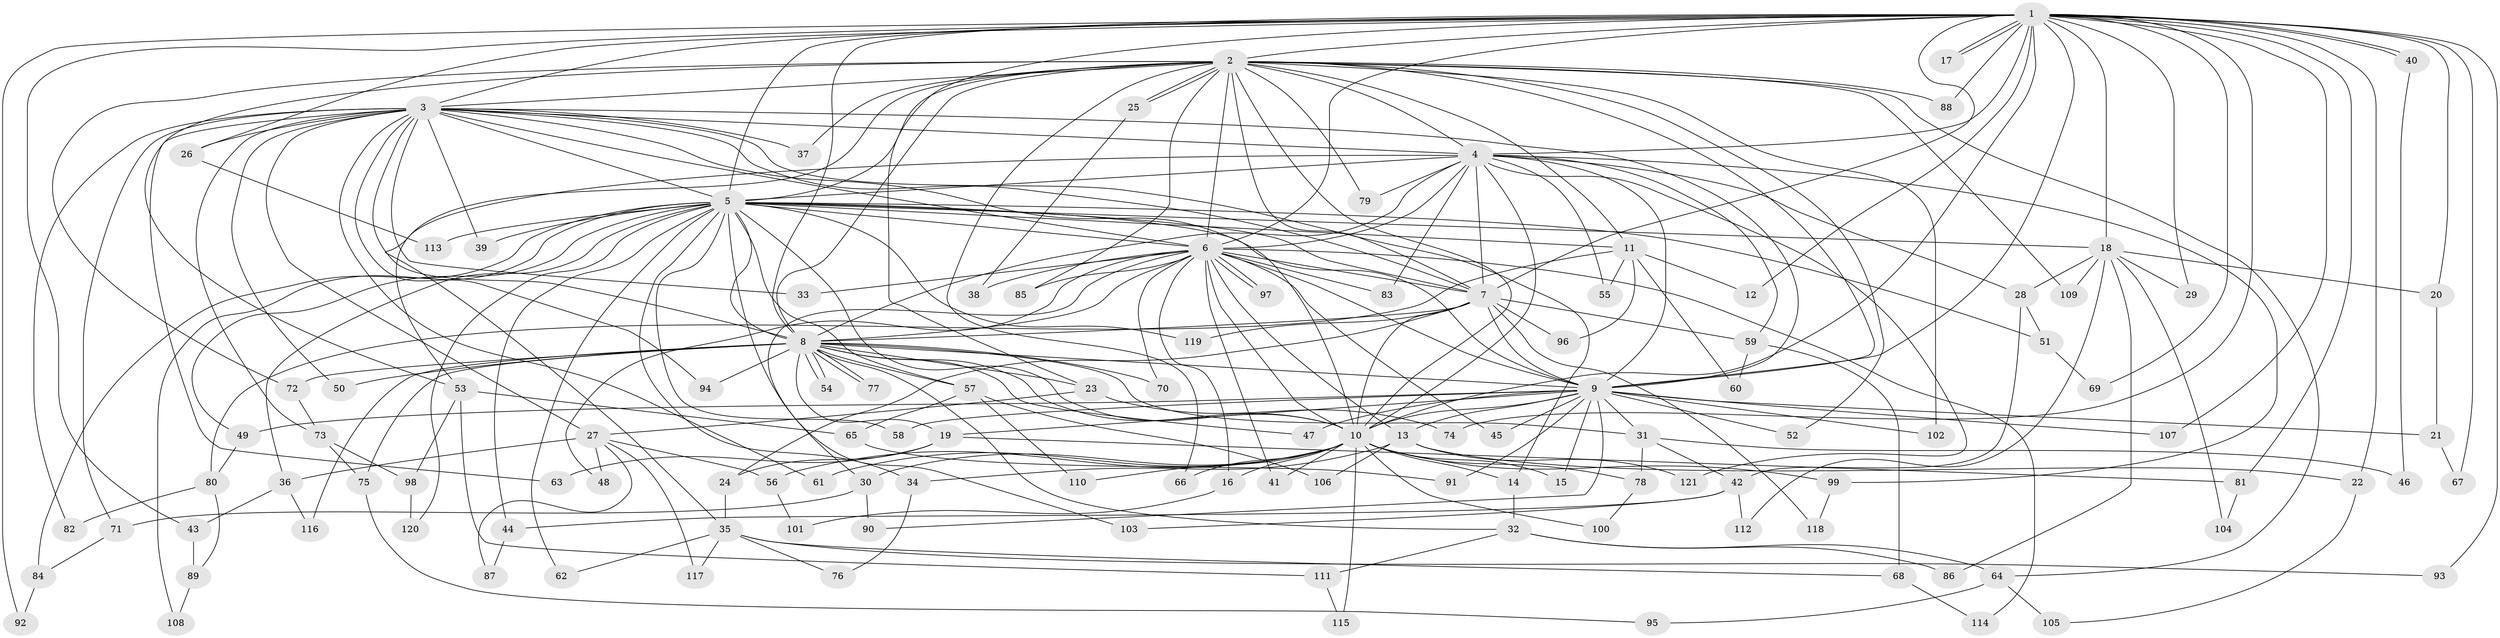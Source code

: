 // Generated by graph-tools (version 1.1) at 2025/35/03/09/25 02:35:06]
// undirected, 121 vertices, 267 edges
graph export_dot {
graph [start="1"]
  node [color=gray90,style=filled];
  1;
  2;
  3;
  4;
  5;
  6;
  7;
  8;
  9;
  10;
  11;
  12;
  13;
  14;
  15;
  16;
  17;
  18;
  19;
  20;
  21;
  22;
  23;
  24;
  25;
  26;
  27;
  28;
  29;
  30;
  31;
  32;
  33;
  34;
  35;
  36;
  37;
  38;
  39;
  40;
  41;
  42;
  43;
  44;
  45;
  46;
  47;
  48;
  49;
  50;
  51;
  52;
  53;
  54;
  55;
  56;
  57;
  58;
  59;
  60;
  61;
  62;
  63;
  64;
  65;
  66;
  67;
  68;
  69;
  70;
  71;
  72;
  73;
  74;
  75;
  76;
  77;
  78;
  79;
  80;
  81;
  82;
  83;
  84;
  85;
  86;
  87;
  88;
  89;
  90;
  91;
  92;
  93;
  94;
  95;
  96;
  97;
  98;
  99;
  100;
  101;
  102;
  103;
  104;
  105;
  106;
  107;
  108;
  109;
  110;
  111;
  112;
  113;
  114;
  115;
  116;
  117;
  118;
  119;
  120;
  121;
  1 -- 2;
  1 -- 3;
  1 -- 4;
  1 -- 5;
  1 -- 6;
  1 -- 7;
  1 -- 8;
  1 -- 9;
  1 -- 10;
  1 -- 12;
  1 -- 17;
  1 -- 17;
  1 -- 18;
  1 -- 20;
  1 -- 22;
  1 -- 23;
  1 -- 26;
  1 -- 29;
  1 -- 40;
  1 -- 40;
  1 -- 43;
  1 -- 67;
  1 -- 69;
  1 -- 74;
  1 -- 81;
  1 -- 88;
  1 -- 92;
  1 -- 93;
  1 -- 107;
  2 -- 3;
  2 -- 4;
  2 -- 5;
  2 -- 6;
  2 -- 7;
  2 -- 8;
  2 -- 9;
  2 -- 10;
  2 -- 11;
  2 -- 25;
  2 -- 25;
  2 -- 35;
  2 -- 37;
  2 -- 52;
  2 -- 53;
  2 -- 64;
  2 -- 66;
  2 -- 72;
  2 -- 79;
  2 -- 85;
  2 -- 88;
  2 -- 102;
  2 -- 109;
  3 -- 4;
  3 -- 5;
  3 -- 6;
  3 -- 7;
  3 -- 8;
  3 -- 9;
  3 -- 10;
  3 -- 14;
  3 -- 26;
  3 -- 27;
  3 -- 33;
  3 -- 37;
  3 -- 39;
  3 -- 50;
  3 -- 61;
  3 -- 63;
  3 -- 71;
  3 -- 73;
  3 -- 82;
  3 -- 94;
  4 -- 5;
  4 -- 6;
  4 -- 7;
  4 -- 8;
  4 -- 9;
  4 -- 10;
  4 -- 28;
  4 -- 53;
  4 -- 55;
  4 -- 59;
  4 -- 79;
  4 -- 83;
  4 -- 99;
  4 -- 121;
  5 -- 6;
  5 -- 7;
  5 -- 8;
  5 -- 9;
  5 -- 10;
  5 -- 11;
  5 -- 18;
  5 -- 34;
  5 -- 36;
  5 -- 39;
  5 -- 44;
  5 -- 49;
  5 -- 51;
  5 -- 57;
  5 -- 58;
  5 -- 62;
  5 -- 84;
  5 -- 103;
  5 -- 108;
  5 -- 113;
  5 -- 119;
  5 -- 120;
  6 -- 7;
  6 -- 8;
  6 -- 9;
  6 -- 10;
  6 -- 13;
  6 -- 16;
  6 -- 30;
  6 -- 33;
  6 -- 38;
  6 -- 41;
  6 -- 45;
  6 -- 48;
  6 -- 70;
  6 -- 83;
  6 -- 85;
  6 -- 97;
  6 -- 97;
  6 -- 114;
  7 -- 8;
  7 -- 9;
  7 -- 10;
  7 -- 24;
  7 -- 59;
  7 -- 96;
  7 -- 118;
  7 -- 119;
  8 -- 9;
  8 -- 10;
  8 -- 19;
  8 -- 23;
  8 -- 31;
  8 -- 32;
  8 -- 47;
  8 -- 50;
  8 -- 54;
  8 -- 54;
  8 -- 57;
  8 -- 70;
  8 -- 72;
  8 -- 75;
  8 -- 77;
  8 -- 77;
  8 -- 94;
  8 -- 116;
  9 -- 10;
  9 -- 13;
  9 -- 15;
  9 -- 19;
  9 -- 21;
  9 -- 31;
  9 -- 45;
  9 -- 47;
  9 -- 49;
  9 -- 52;
  9 -- 58;
  9 -- 90;
  9 -- 91;
  9 -- 102;
  9 -- 107;
  10 -- 14;
  10 -- 15;
  10 -- 16;
  10 -- 30;
  10 -- 41;
  10 -- 56;
  10 -- 61;
  10 -- 66;
  10 -- 78;
  10 -- 99;
  10 -- 100;
  10 -- 110;
  10 -- 115;
  11 -- 12;
  11 -- 55;
  11 -- 60;
  11 -- 80;
  11 -- 96;
  13 -- 22;
  13 -- 34;
  13 -- 106;
  13 -- 121;
  14 -- 32;
  16 -- 101;
  18 -- 20;
  18 -- 28;
  18 -- 29;
  18 -- 86;
  18 -- 104;
  18 -- 109;
  18 -- 112;
  19 -- 24;
  19 -- 63;
  19 -- 81;
  20 -- 21;
  21 -- 67;
  22 -- 105;
  23 -- 27;
  23 -- 74;
  24 -- 35;
  25 -- 38;
  26 -- 113;
  27 -- 36;
  27 -- 48;
  27 -- 56;
  27 -- 87;
  27 -- 117;
  28 -- 42;
  28 -- 51;
  30 -- 71;
  30 -- 90;
  31 -- 42;
  31 -- 46;
  31 -- 78;
  32 -- 64;
  32 -- 86;
  32 -- 111;
  34 -- 76;
  35 -- 62;
  35 -- 68;
  35 -- 76;
  35 -- 93;
  35 -- 117;
  36 -- 43;
  36 -- 116;
  40 -- 46;
  42 -- 44;
  42 -- 103;
  42 -- 112;
  43 -- 89;
  44 -- 87;
  49 -- 80;
  51 -- 69;
  53 -- 65;
  53 -- 98;
  53 -- 111;
  56 -- 101;
  57 -- 65;
  57 -- 106;
  57 -- 110;
  59 -- 60;
  59 -- 68;
  64 -- 95;
  64 -- 105;
  65 -- 91;
  68 -- 114;
  71 -- 84;
  72 -- 73;
  73 -- 75;
  73 -- 98;
  75 -- 95;
  78 -- 100;
  80 -- 82;
  80 -- 89;
  81 -- 104;
  84 -- 92;
  89 -- 108;
  98 -- 120;
  99 -- 118;
  111 -- 115;
}
